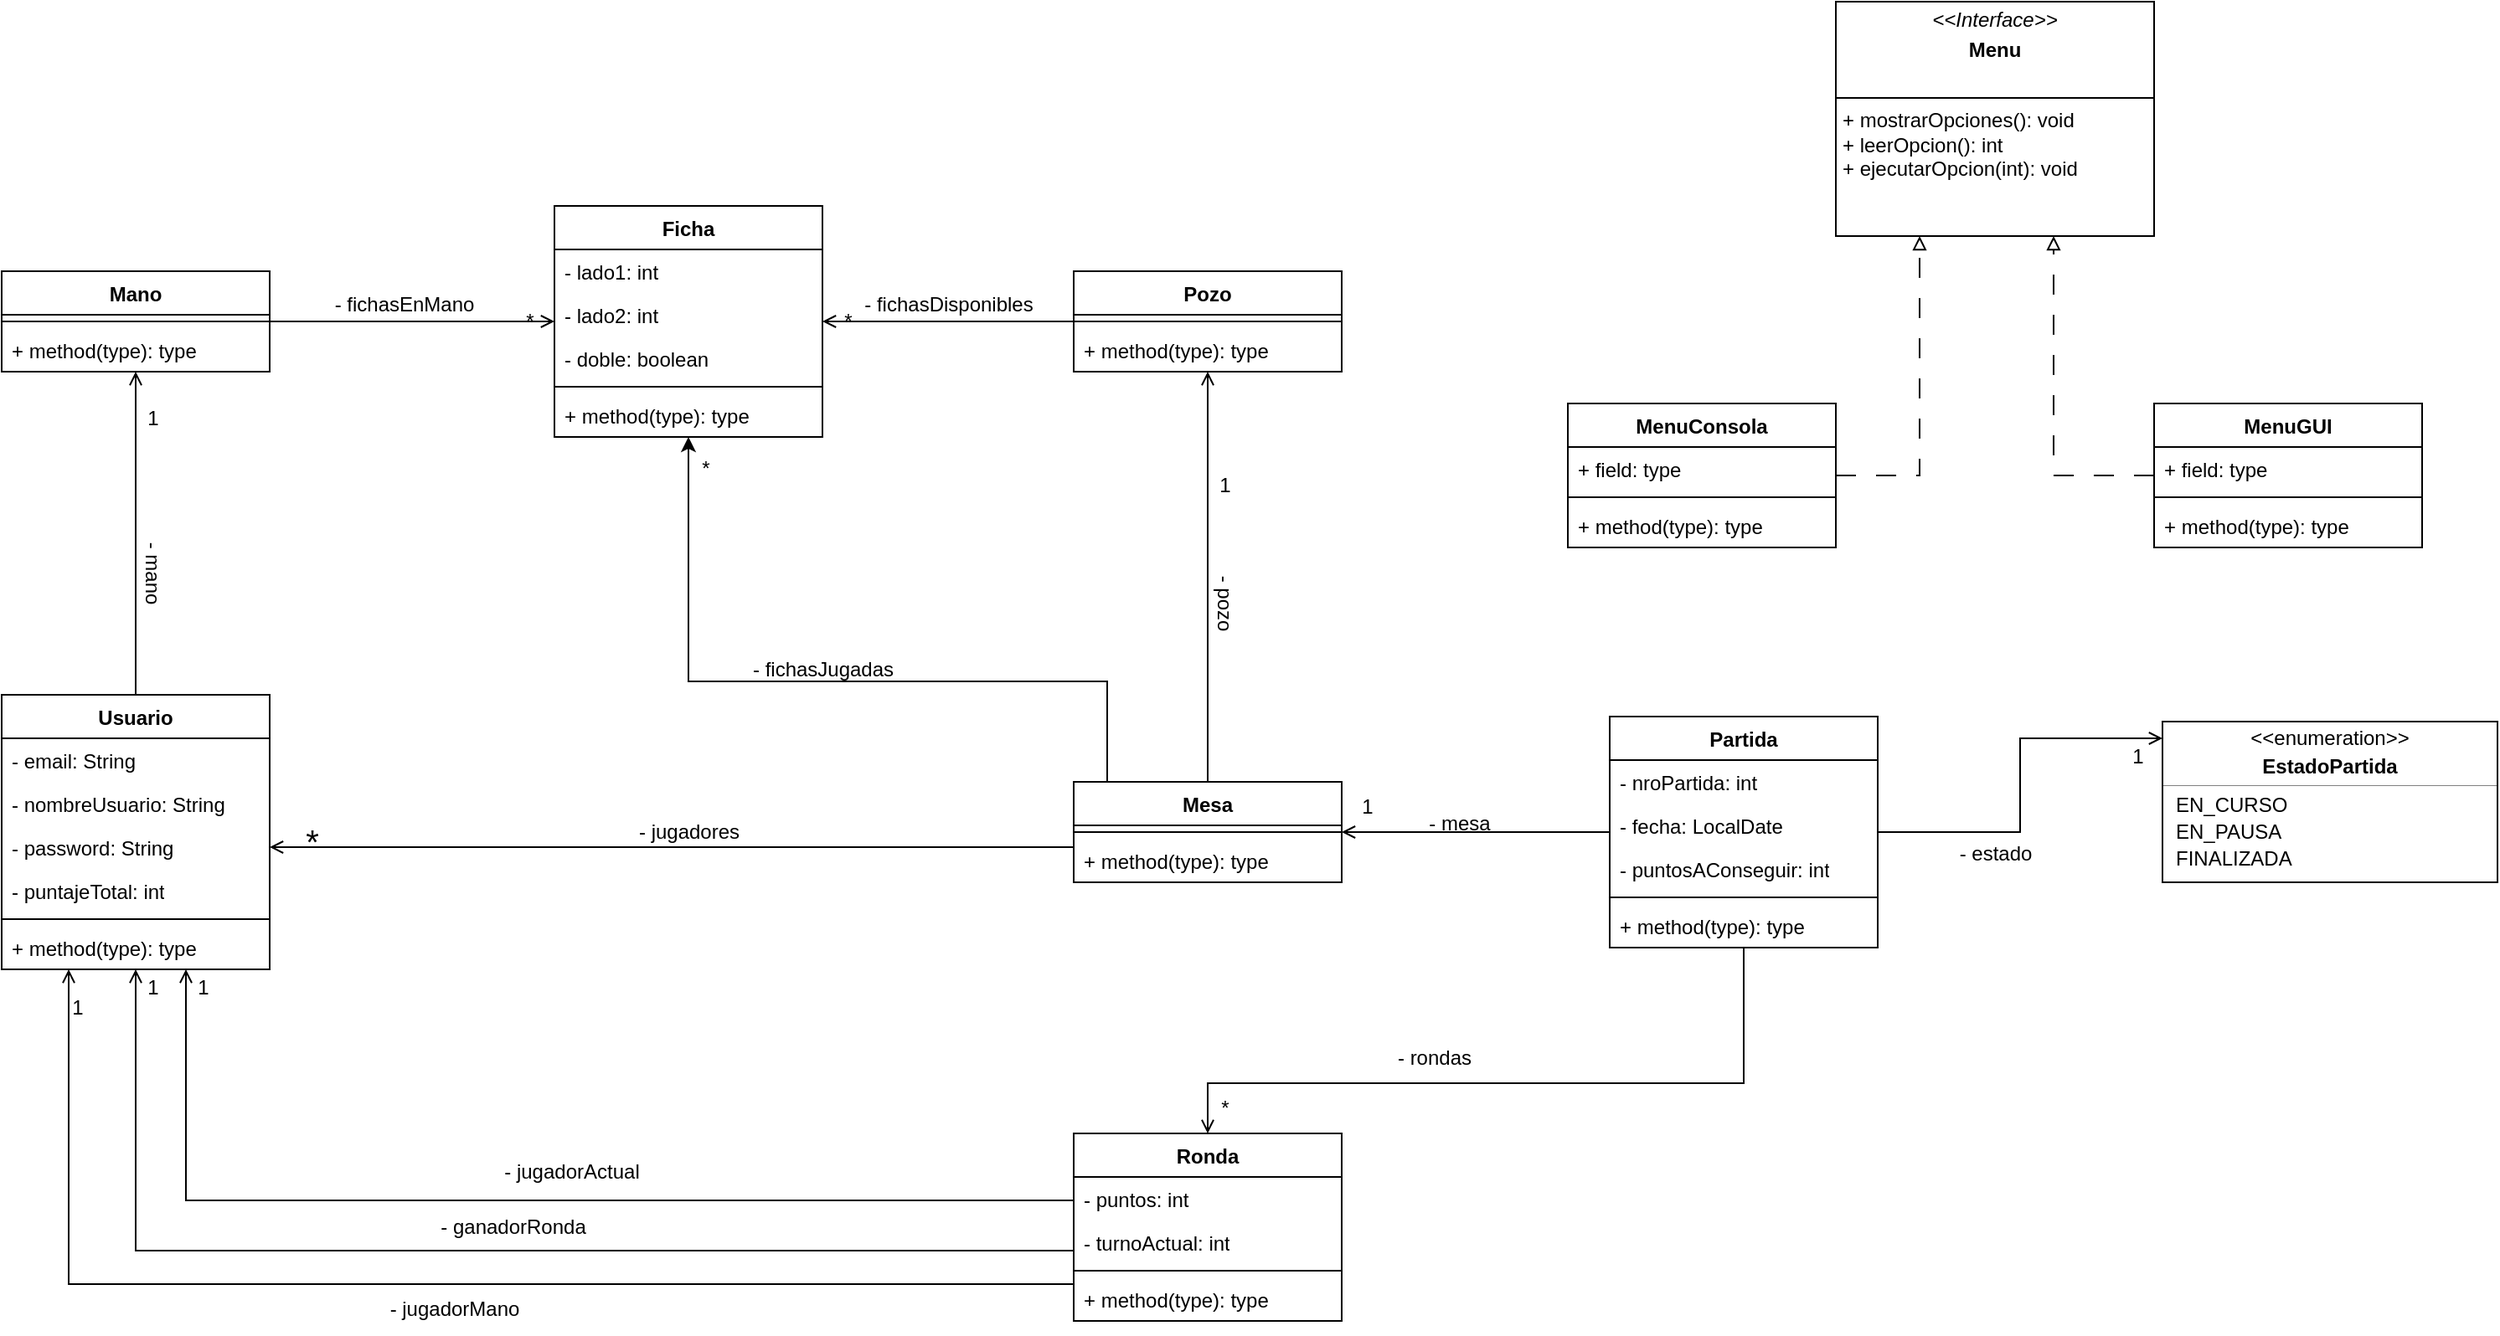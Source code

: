 <mxfile version="26.1.1">
  <diagram name="Página-1" id="Ix4WUKKrvdcGC_T9UIxn">
    <mxGraphModel dx="1753" dy="1872" grid="1" gridSize="10" guides="1" tooltips="1" connect="1" arrows="1" fold="1" page="1" pageScale="1" pageWidth="1169" pageHeight="827" math="0" shadow="0">
      <root>
        <mxCell id="0" />
        <mxCell id="1" parent="0" />
        <mxCell id="uggIbRzkwNaKUa0pgBfb-1" value="Usuario" style="swimlane;fontStyle=1;align=center;verticalAlign=top;childLayout=stackLayout;horizontal=1;startSize=26;horizontalStack=0;resizeParent=1;resizeParentMax=0;resizeLast=0;collapsible=1;marginBottom=0;whiteSpace=wrap;html=1;" parent="1" vertex="1">
          <mxGeometry x="20" y="138" width="160" height="164" as="geometry" />
        </mxCell>
        <mxCell id="uggIbRzkwNaKUa0pgBfb-2" value="- email: String" style="text;strokeColor=none;fillColor=none;align=left;verticalAlign=top;spacingLeft=4;spacingRight=4;overflow=hidden;rotatable=0;points=[[0,0.5],[1,0.5]];portConstraint=eastwest;whiteSpace=wrap;html=1;" parent="uggIbRzkwNaKUa0pgBfb-1" vertex="1">
          <mxGeometry y="26" width="160" height="26" as="geometry" />
        </mxCell>
        <mxCell id="uggIbRzkwNaKUa0pgBfb-6" value="- nombreUsuario: String" style="text;strokeColor=none;fillColor=none;align=left;verticalAlign=top;spacingLeft=4;spacingRight=4;overflow=hidden;rotatable=0;points=[[0,0.5],[1,0.5]];portConstraint=eastwest;whiteSpace=wrap;html=1;" parent="uggIbRzkwNaKUa0pgBfb-1" vertex="1">
          <mxGeometry y="52" width="160" height="26" as="geometry" />
        </mxCell>
        <mxCell id="uggIbRzkwNaKUa0pgBfb-5" value="- password: String" style="text;strokeColor=none;fillColor=none;align=left;verticalAlign=top;spacingLeft=4;spacingRight=4;overflow=hidden;rotatable=0;points=[[0,0.5],[1,0.5]];portConstraint=eastwest;whiteSpace=wrap;html=1;" parent="uggIbRzkwNaKUa0pgBfb-1" vertex="1">
          <mxGeometry y="78" width="160" height="26" as="geometry" />
        </mxCell>
        <mxCell id="uggIbRzkwNaKUa0pgBfb-109" value="- puntajeTotal: int" style="text;strokeColor=none;fillColor=none;align=left;verticalAlign=top;spacingLeft=4;spacingRight=4;overflow=hidden;rotatable=0;points=[[0,0.5],[1,0.5]];portConstraint=eastwest;whiteSpace=wrap;html=1;" parent="uggIbRzkwNaKUa0pgBfb-1" vertex="1">
          <mxGeometry y="104" width="160" height="26" as="geometry" />
        </mxCell>
        <mxCell id="uggIbRzkwNaKUa0pgBfb-3" value="" style="line;strokeWidth=1;fillColor=none;align=left;verticalAlign=middle;spacingTop=-1;spacingLeft=3;spacingRight=3;rotatable=0;labelPosition=right;points=[];portConstraint=eastwest;strokeColor=inherit;" parent="uggIbRzkwNaKUa0pgBfb-1" vertex="1">
          <mxGeometry y="130" width="160" height="8" as="geometry" />
        </mxCell>
        <mxCell id="uggIbRzkwNaKUa0pgBfb-4" value="+ method(type): type" style="text;strokeColor=none;fillColor=none;align=left;verticalAlign=top;spacingLeft=4;spacingRight=4;overflow=hidden;rotatable=0;points=[[0,0.5],[1,0.5]];portConstraint=eastwest;whiteSpace=wrap;html=1;" parent="uggIbRzkwNaKUa0pgBfb-1" vertex="1">
          <mxGeometry y="138" width="160" height="26" as="geometry" />
        </mxCell>
        <mxCell id="uggIbRzkwNaKUa0pgBfb-64" style="edgeStyle=orthogonalEdgeStyle;rounded=0;orthogonalLoop=1;jettySize=auto;html=1;endArrow=open;endFill=0;" parent="1" source="uggIbRzkwNaKUa0pgBfb-76" target="uggIbRzkwNaKUa0pgBfb-17" edge="1">
          <mxGeometry relative="1" as="geometry">
            <mxPoint x="740" y="298" as="sourcePoint" />
            <Array as="points">
              <mxPoint x="1060" y="370" />
              <mxPoint x="740" y="370" />
            </Array>
          </mxGeometry>
        </mxCell>
        <mxCell id="uggIbRzkwNaKUa0pgBfb-12" value="Ficha" style="swimlane;fontStyle=1;align=center;verticalAlign=top;childLayout=stackLayout;horizontal=1;startSize=26;horizontalStack=0;resizeParent=1;resizeParentMax=0;resizeLast=0;collapsible=1;marginBottom=0;whiteSpace=wrap;html=1;" parent="1" vertex="1">
          <mxGeometry x="350" y="-154" width="160" height="138" as="geometry" />
        </mxCell>
        <mxCell id="uggIbRzkwNaKUa0pgBfb-13" value="- lado1: int" style="text;strokeColor=none;fillColor=none;align=left;verticalAlign=top;spacingLeft=4;spacingRight=4;overflow=hidden;rotatable=0;points=[[0,0.5],[1,0.5]];portConstraint=eastwest;whiteSpace=wrap;html=1;" parent="uggIbRzkwNaKUa0pgBfb-12" vertex="1">
          <mxGeometry y="26" width="160" height="26" as="geometry" />
        </mxCell>
        <mxCell id="uggIbRzkwNaKUa0pgBfb-36" value="- lado2: int" style="text;strokeColor=none;fillColor=none;align=left;verticalAlign=top;spacingLeft=4;spacingRight=4;overflow=hidden;rotatable=0;points=[[0,0.5],[1,0.5]];portConstraint=eastwest;whiteSpace=wrap;html=1;" parent="uggIbRzkwNaKUa0pgBfb-12" vertex="1">
          <mxGeometry y="52" width="160" height="26" as="geometry" />
        </mxCell>
        <mxCell id="uggIbRzkwNaKUa0pgBfb-37" value="- doble: boolean" style="text;strokeColor=none;fillColor=none;align=left;verticalAlign=top;spacingLeft=4;spacingRight=4;overflow=hidden;rotatable=0;points=[[0,0.5],[1,0.5]];portConstraint=eastwest;whiteSpace=wrap;html=1;" parent="uggIbRzkwNaKUa0pgBfb-12" vertex="1">
          <mxGeometry y="78" width="160" height="26" as="geometry" />
        </mxCell>
        <mxCell id="uggIbRzkwNaKUa0pgBfb-14" value="" style="line;strokeWidth=1;fillColor=none;align=left;verticalAlign=middle;spacingTop=-1;spacingLeft=3;spacingRight=3;rotatable=0;labelPosition=right;points=[];portConstraint=eastwest;strokeColor=inherit;" parent="uggIbRzkwNaKUa0pgBfb-12" vertex="1">
          <mxGeometry y="104" width="160" height="8" as="geometry" />
        </mxCell>
        <mxCell id="uggIbRzkwNaKUa0pgBfb-15" value="+ method(type): type" style="text;strokeColor=none;fillColor=none;align=left;verticalAlign=top;spacingLeft=4;spacingRight=4;overflow=hidden;rotatable=0;points=[[0,0.5],[1,0.5]];portConstraint=eastwest;whiteSpace=wrap;html=1;" parent="uggIbRzkwNaKUa0pgBfb-12" vertex="1">
          <mxGeometry y="112" width="160" height="26" as="geometry" />
        </mxCell>
        <mxCell id="uggIbRzkwNaKUa0pgBfb-69" style="edgeStyle=orthogonalEdgeStyle;rounded=0;orthogonalLoop=1;jettySize=auto;html=1;endArrow=open;endFill=0;" parent="1" source="uggIbRzkwNaKUa0pgBfb-17" target="uggIbRzkwNaKUa0pgBfb-1" edge="1">
          <mxGeometry relative="1" as="geometry">
            <Array as="points">
              <mxPoint x="100" y="470" />
            </Array>
          </mxGeometry>
        </mxCell>
        <mxCell id="uggIbRzkwNaKUa0pgBfb-93" style="edgeStyle=orthogonalEdgeStyle;rounded=0;orthogonalLoop=1;jettySize=auto;html=1;endArrow=open;endFill=0;" parent="1" source="uggIbRzkwNaKUa0pgBfb-17" target="uggIbRzkwNaKUa0pgBfb-1" edge="1">
          <mxGeometry relative="1" as="geometry">
            <Array as="points">
              <mxPoint x="130" y="440" />
            </Array>
          </mxGeometry>
        </mxCell>
        <mxCell id="uggIbRzkwNaKUa0pgBfb-17" value="Ronda" style="swimlane;fontStyle=1;align=center;verticalAlign=top;childLayout=stackLayout;horizontal=1;startSize=26;horizontalStack=0;resizeParent=1;resizeParentMax=0;resizeLast=0;collapsible=1;marginBottom=0;whiteSpace=wrap;html=1;" parent="1" vertex="1">
          <mxGeometry x="660" y="400" width="160" height="112" as="geometry" />
        </mxCell>
        <mxCell id="uggIbRzkwNaKUa0pgBfb-68" value="- puntos: int" style="text;strokeColor=none;fillColor=none;align=left;verticalAlign=top;spacingLeft=4;spacingRight=4;overflow=hidden;rotatable=0;points=[[0,0.5],[1,0.5]];portConstraint=eastwest;whiteSpace=wrap;html=1;" parent="uggIbRzkwNaKUa0pgBfb-17" vertex="1">
          <mxGeometry y="26" width="160" height="26" as="geometry" />
        </mxCell>
        <mxCell id="uggIbRzkwNaKUa0pgBfb-96" value="- turnoActual: int" style="text;strokeColor=none;fillColor=none;align=left;verticalAlign=top;spacingLeft=4;spacingRight=4;overflow=hidden;rotatable=0;points=[[0,0.5],[1,0.5]];portConstraint=eastwest;whiteSpace=wrap;html=1;" parent="uggIbRzkwNaKUa0pgBfb-17" vertex="1">
          <mxGeometry y="52" width="160" height="26" as="geometry" />
        </mxCell>
        <mxCell id="uggIbRzkwNaKUa0pgBfb-19" value="" style="line;strokeWidth=1;fillColor=none;align=left;verticalAlign=middle;spacingTop=-1;spacingLeft=3;spacingRight=3;rotatable=0;labelPosition=right;points=[];portConstraint=eastwest;strokeColor=inherit;" parent="uggIbRzkwNaKUa0pgBfb-17" vertex="1">
          <mxGeometry y="78" width="160" height="8" as="geometry" />
        </mxCell>
        <mxCell id="uggIbRzkwNaKUa0pgBfb-20" value="+ method(type): type" style="text;strokeColor=none;fillColor=none;align=left;verticalAlign=top;spacingLeft=4;spacingRight=4;overflow=hidden;rotatable=0;points=[[0,0.5],[1,0.5]];portConstraint=eastwest;whiteSpace=wrap;html=1;" parent="uggIbRzkwNaKUa0pgBfb-17" vertex="1">
          <mxGeometry y="86" width="160" height="26" as="geometry" />
        </mxCell>
        <mxCell id="uggIbRzkwNaKUa0pgBfb-57" style="edgeStyle=orthogonalEdgeStyle;rounded=0;orthogonalLoop=1;jettySize=auto;html=1;endArrow=open;endFill=0;" parent="1" source="uggIbRzkwNaKUa0pgBfb-22" target="uggIbRzkwNaKUa0pgBfb-12" edge="1">
          <mxGeometry relative="1" as="geometry" />
        </mxCell>
        <mxCell id="uggIbRzkwNaKUa0pgBfb-22" value="Pozo" style="swimlane;fontStyle=1;align=center;verticalAlign=top;childLayout=stackLayout;horizontal=1;startSize=26;horizontalStack=0;resizeParent=1;resizeParentMax=0;resizeLast=0;collapsible=1;marginBottom=0;whiteSpace=wrap;html=1;" parent="1" vertex="1">
          <mxGeometry x="660" y="-115" width="160" height="60" as="geometry" />
        </mxCell>
        <mxCell id="uggIbRzkwNaKUa0pgBfb-24" value="" style="line;strokeWidth=1;fillColor=none;align=left;verticalAlign=middle;spacingTop=-1;spacingLeft=3;spacingRight=3;rotatable=0;labelPosition=right;points=[];portConstraint=eastwest;strokeColor=inherit;" parent="uggIbRzkwNaKUa0pgBfb-22" vertex="1">
          <mxGeometry y="26" width="160" height="8" as="geometry" />
        </mxCell>
        <mxCell id="uggIbRzkwNaKUa0pgBfb-25" value="+ method(type): type" style="text;strokeColor=none;fillColor=none;align=left;verticalAlign=top;spacingLeft=4;spacingRight=4;overflow=hidden;rotatable=0;points=[[0,0.5],[1,0.5]];portConstraint=eastwest;whiteSpace=wrap;html=1;" parent="uggIbRzkwNaKUa0pgBfb-22" vertex="1">
          <mxGeometry y="34" width="160" height="26" as="geometry" />
        </mxCell>
        <mxCell id="uggIbRzkwNaKUa0pgBfb-26" value="Mano" style="swimlane;fontStyle=1;align=center;verticalAlign=top;childLayout=stackLayout;horizontal=1;startSize=26;horizontalStack=0;resizeParent=1;resizeParentMax=0;resizeLast=0;collapsible=1;marginBottom=0;whiteSpace=wrap;html=1;" parent="1" vertex="1">
          <mxGeometry x="20" y="-115" width="160" height="60" as="geometry" />
        </mxCell>
        <mxCell id="uggIbRzkwNaKUa0pgBfb-28" value="" style="line;strokeWidth=1;fillColor=none;align=left;verticalAlign=middle;spacingTop=-1;spacingLeft=3;spacingRight=3;rotatable=0;labelPosition=right;points=[];portConstraint=eastwest;strokeColor=inherit;" parent="uggIbRzkwNaKUa0pgBfb-26" vertex="1">
          <mxGeometry y="26" width="160" height="8" as="geometry" />
        </mxCell>
        <mxCell id="uggIbRzkwNaKUa0pgBfb-29" value="+ method(type): type" style="text;strokeColor=none;fillColor=none;align=left;verticalAlign=top;spacingLeft=4;spacingRight=4;overflow=hidden;rotatable=0;points=[[0,0.5],[1,0.5]];portConstraint=eastwest;whiteSpace=wrap;html=1;" parent="uggIbRzkwNaKUa0pgBfb-26" vertex="1">
          <mxGeometry y="34" width="160" height="26" as="geometry" />
        </mxCell>
        <mxCell id="uggIbRzkwNaKUa0pgBfb-43" style="edgeStyle=orthogonalEdgeStyle;rounded=0;orthogonalLoop=1;jettySize=auto;html=1;endArrow=open;endFill=0;" parent="1" source="uggIbRzkwNaKUa0pgBfb-82" target="uggIbRzkwNaKUa0pgBfb-1" edge="1">
          <mxGeometry relative="1" as="geometry">
            <mxPoint x="660" y="229.0" as="sourcePoint" />
            <mxPoint x="560" y="120" as="targetPoint" />
            <Array as="points">
              <mxPoint x="540" y="229" />
              <mxPoint x="540" y="229" />
            </Array>
          </mxGeometry>
        </mxCell>
        <mxCell id="uggIbRzkwNaKUa0pgBfb-44" value="*" style="text;html=1;align=center;verticalAlign=middle;resizable=0;points=[];autosize=1;strokeColor=none;fillColor=none;fontSize=20;" parent="1" vertex="1">
          <mxGeometry x="190" y="205" width="30" height="40" as="geometry" />
        </mxCell>
        <mxCell id="uggIbRzkwNaKUa0pgBfb-45" value="- jugadores" style="text;html=1;align=center;verticalAlign=middle;resizable=0;points=[];autosize=1;strokeColor=none;fillColor=none;" parent="1" vertex="1">
          <mxGeometry x="390" y="205" width="80" height="30" as="geometry" />
        </mxCell>
        <mxCell id="uggIbRzkwNaKUa0pgBfb-50" style="edgeStyle=orthogonalEdgeStyle;rounded=0;orthogonalLoop=1;jettySize=auto;html=1;endArrow=open;endFill=0;" parent="1" source="uggIbRzkwNaKUa0pgBfb-1" target="uggIbRzkwNaKUa0pgBfb-26" edge="1">
          <mxGeometry relative="1" as="geometry">
            <mxPoint x="510" y="239" as="sourcePoint" />
            <mxPoint x="190" y="239" as="targetPoint" />
            <Array as="points" />
          </mxGeometry>
        </mxCell>
        <mxCell id="uggIbRzkwNaKUa0pgBfb-51" value="1" style="text;html=1;align=center;verticalAlign=middle;resizable=0;points=[];autosize=1;strokeColor=none;fillColor=none;" parent="1" vertex="1">
          <mxGeometry x="95" y="-42" width="30" height="30" as="geometry" />
        </mxCell>
        <mxCell id="uggIbRzkwNaKUa0pgBfb-52" value="- mano" style="text;html=1;align=center;verticalAlign=middle;resizable=0;points=[];autosize=1;strokeColor=none;fillColor=none;rotation=90;" parent="1" vertex="1">
          <mxGeometry x="80" y="50" width="60" height="30" as="geometry" />
        </mxCell>
        <mxCell id="uggIbRzkwNaKUa0pgBfb-53" style="edgeStyle=orthogonalEdgeStyle;rounded=0;orthogonalLoop=1;jettySize=auto;html=1;endArrow=open;endFill=0;" parent="1" source="uggIbRzkwNaKUa0pgBfb-82" target="uggIbRzkwNaKUa0pgBfb-22" edge="1">
          <mxGeometry relative="1" as="geometry">
            <mxPoint x="740" y="160" as="sourcePoint" />
            <mxPoint x="360" y="249" as="targetPoint" />
            <Array as="points" />
          </mxGeometry>
        </mxCell>
        <mxCell id="uggIbRzkwNaKUa0pgBfb-54" value="1" style="text;html=1;align=center;verticalAlign=middle;resizable=0;points=[];autosize=1;strokeColor=none;fillColor=none;" parent="1" vertex="1">
          <mxGeometry x="735" y="-2" width="30" height="30" as="geometry" />
        </mxCell>
        <mxCell id="uggIbRzkwNaKUa0pgBfb-55" value="- pozo" style="text;html=1;align=center;verticalAlign=middle;resizable=0;points=[];autosize=1;strokeColor=none;fillColor=none;rotation=90;" parent="1" vertex="1">
          <mxGeometry x="720" y="68" width="60" height="30" as="geometry" />
        </mxCell>
        <mxCell id="uggIbRzkwNaKUa0pgBfb-58" value="*" style="text;html=1;align=center;verticalAlign=middle;resizable=0;points=[];autosize=1;strokeColor=none;fillColor=none;" parent="1" vertex="1">
          <mxGeometry x="510" y="-100" width="30" height="30" as="geometry" />
        </mxCell>
        <mxCell id="uggIbRzkwNaKUa0pgBfb-59" value="- fichasDisponibles" style="text;html=1;align=center;verticalAlign=middle;resizable=0;points=[];autosize=1;strokeColor=none;fillColor=none;" parent="1" vertex="1">
          <mxGeometry x="525" y="-110" width="120" height="30" as="geometry" />
        </mxCell>
        <mxCell id="uggIbRzkwNaKUa0pgBfb-60" style="edgeStyle=orthogonalEdgeStyle;rounded=0;orthogonalLoop=1;jettySize=auto;html=1;endArrow=open;endFill=0;" parent="1" source="uggIbRzkwNaKUa0pgBfb-26" target="uggIbRzkwNaKUa0pgBfb-12" edge="1">
          <mxGeometry relative="1" as="geometry">
            <mxPoint x="610" y="-75" as="sourcePoint" />
            <mxPoint x="520" y="-75" as="targetPoint" />
          </mxGeometry>
        </mxCell>
        <mxCell id="uggIbRzkwNaKUa0pgBfb-61" value="*" style="text;html=1;align=center;verticalAlign=middle;resizable=0;points=[];autosize=1;strokeColor=none;fillColor=none;" parent="1" vertex="1">
          <mxGeometry x="320" y="-100" width="30" height="30" as="geometry" />
        </mxCell>
        <mxCell id="uggIbRzkwNaKUa0pgBfb-62" value="- fichasEnMano" style="text;html=1;align=center;verticalAlign=middle;resizable=0;points=[];autosize=1;strokeColor=none;fillColor=none;" parent="1" vertex="1">
          <mxGeometry x="205" y="-110" width="110" height="30" as="geometry" />
        </mxCell>
        <mxCell id="uggIbRzkwNaKUa0pgBfb-65" value="*" style="text;html=1;align=center;verticalAlign=middle;resizable=0;points=[];autosize=1;strokeColor=none;fillColor=none;" parent="1" vertex="1">
          <mxGeometry x="735" y="370" width="30" height="30" as="geometry" />
        </mxCell>
        <mxCell id="uggIbRzkwNaKUa0pgBfb-66" value="- rondas" style="text;html=1;align=center;verticalAlign=middle;resizable=0;points=[];autosize=1;strokeColor=none;fillColor=none;rotation=0;" parent="1" vertex="1">
          <mxGeometry x="840" y="340" width="70" height="30" as="geometry" />
        </mxCell>
        <mxCell id="uggIbRzkwNaKUa0pgBfb-70" value="1" style="text;html=1;align=center;verticalAlign=middle;resizable=0;points=[];autosize=1;strokeColor=none;fillColor=none;" parent="1" vertex="1">
          <mxGeometry x="95" y="298" width="30" height="30" as="geometry" />
        </mxCell>
        <mxCell id="uggIbRzkwNaKUa0pgBfb-71" value="- ganadorRonda" style="text;html=1;align=center;verticalAlign=middle;resizable=0;points=[];autosize=1;strokeColor=none;fillColor=none;" parent="1" vertex="1">
          <mxGeometry x="270" y="441" width="110" height="30" as="geometry" />
        </mxCell>
        <mxCell id="uggIbRzkwNaKUa0pgBfb-73" style="edgeStyle=orthogonalEdgeStyle;rounded=0;orthogonalLoop=1;jettySize=auto;html=1;endArrow=open;endFill=0;" parent="1" source="uggIbRzkwNaKUa0pgBfb-17" target="uggIbRzkwNaKUa0pgBfb-1" edge="1">
          <mxGeometry relative="1" as="geometry">
            <Array as="points">
              <mxPoint x="60" y="490" />
            </Array>
          </mxGeometry>
        </mxCell>
        <mxCell id="uggIbRzkwNaKUa0pgBfb-74" value="1" style="text;html=1;align=center;verticalAlign=middle;resizable=0;points=[];autosize=1;strokeColor=none;fillColor=none;" parent="1" vertex="1">
          <mxGeometry x="50" y="310" width="30" height="30" as="geometry" />
        </mxCell>
        <mxCell id="uggIbRzkwNaKUa0pgBfb-75" value="- jugadorMano" style="text;html=1;align=center;verticalAlign=middle;resizable=0;points=[];autosize=1;strokeColor=none;fillColor=none;" parent="1" vertex="1">
          <mxGeometry x="240" y="490" width="100" height="30" as="geometry" />
        </mxCell>
        <mxCell id="uggIbRzkwNaKUa0pgBfb-86" style="edgeStyle=orthogonalEdgeStyle;rounded=0;orthogonalLoop=1;jettySize=auto;html=1;endArrow=open;endFill=0;" parent="1" source="uggIbRzkwNaKUa0pgBfb-76" target="uggIbRzkwNaKUa0pgBfb-82" edge="1">
          <mxGeometry relative="1" as="geometry" />
        </mxCell>
        <mxCell id="uggIbRzkwNaKUa0pgBfb-106" style="edgeStyle=orthogonalEdgeStyle;rounded=0;orthogonalLoop=1;jettySize=auto;html=1;endArrow=open;endFill=0;" parent="1" source="uggIbRzkwNaKUa0pgBfb-76" target="uggIbRzkwNaKUa0pgBfb-99" edge="1">
          <mxGeometry relative="1" as="geometry" />
        </mxCell>
        <mxCell id="uggIbRzkwNaKUa0pgBfb-76" value="Partida" style="swimlane;fontStyle=1;align=center;verticalAlign=top;childLayout=stackLayout;horizontal=1;startSize=26;horizontalStack=0;resizeParent=1;resizeParentMax=0;resizeLast=0;collapsible=1;marginBottom=0;whiteSpace=wrap;html=1;" parent="1" vertex="1">
          <mxGeometry x="980" y="151" width="160" height="138" as="geometry" />
        </mxCell>
        <mxCell id="uggIbRzkwNaKUa0pgBfb-77" value="- nroPartida: int" style="text;strokeColor=none;fillColor=none;align=left;verticalAlign=top;spacingLeft=4;spacingRight=4;overflow=hidden;rotatable=0;points=[[0,0.5],[1,0.5]];portConstraint=eastwest;whiteSpace=wrap;html=1;" parent="uggIbRzkwNaKUa0pgBfb-76" vertex="1">
          <mxGeometry y="26" width="160" height="26" as="geometry" />
        </mxCell>
        <mxCell id="uggIbRzkwNaKUa0pgBfb-78" value="- fecha: LocalDate" style="text;strokeColor=none;fillColor=none;align=left;verticalAlign=top;spacingLeft=4;spacingRight=4;overflow=hidden;rotatable=0;points=[[0,0.5],[1,0.5]];portConstraint=eastwest;whiteSpace=wrap;html=1;" parent="uggIbRzkwNaKUa0pgBfb-76" vertex="1">
          <mxGeometry y="52" width="160" height="26" as="geometry" />
        </mxCell>
        <mxCell id="uggIbRzkwNaKUa0pgBfb-79" value="- puntosAConseguir: int" style="text;strokeColor=none;fillColor=none;align=left;verticalAlign=top;spacingLeft=4;spacingRight=4;overflow=hidden;rotatable=0;points=[[0,0.5],[1,0.5]];portConstraint=eastwest;whiteSpace=wrap;html=1;" parent="uggIbRzkwNaKUa0pgBfb-76" vertex="1">
          <mxGeometry y="78" width="160" height="26" as="geometry" />
        </mxCell>
        <mxCell id="uggIbRzkwNaKUa0pgBfb-80" value="" style="line;strokeWidth=1;fillColor=none;align=left;verticalAlign=middle;spacingTop=-1;spacingLeft=3;spacingRight=3;rotatable=0;labelPosition=right;points=[];portConstraint=eastwest;strokeColor=inherit;" parent="uggIbRzkwNaKUa0pgBfb-76" vertex="1">
          <mxGeometry y="104" width="160" height="8" as="geometry" />
        </mxCell>
        <mxCell id="uggIbRzkwNaKUa0pgBfb-81" value="+ method(type): type" style="text;strokeColor=none;fillColor=none;align=left;verticalAlign=top;spacingLeft=4;spacingRight=4;overflow=hidden;rotatable=0;points=[[0,0.5],[1,0.5]];portConstraint=eastwest;whiteSpace=wrap;html=1;" parent="uggIbRzkwNaKUa0pgBfb-76" vertex="1">
          <mxGeometry y="112" width="160" height="26" as="geometry" />
        </mxCell>
        <mxCell id="uggIbRzkwNaKUa0pgBfb-89" style="edgeStyle=orthogonalEdgeStyle;rounded=0;orthogonalLoop=1;jettySize=auto;html=1;" parent="1" source="uggIbRzkwNaKUa0pgBfb-82" target="uggIbRzkwNaKUa0pgBfb-12" edge="1">
          <mxGeometry relative="1" as="geometry">
            <Array as="points">
              <mxPoint x="680" y="130" />
              <mxPoint x="430" y="130" />
            </Array>
          </mxGeometry>
        </mxCell>
        <mxCell id="uggIbRzkwNaKUa0pgBfb-82" value="Mesa" style="swimlane;fontStyle=1;align=center;verticalAlign=top;childLayout=stackLayout;horizontal=1;startSize=26;horizontalStack=0;resizeParent=1;resizeParentMax=0;resizeLast=0;collapsible=1;marginBottom=0;whiteSpace=wrap;html=1;" parent="1" vertex="1">
          <mxGeometry x="660" y="190" width="160" height="60" as="geometry" />
        </mxCell>
        <mxCell id="uggIbRzkwNaKUa0pgBfb-84" value="" style="line;strokeWidth=1;fillColor=none;align=left;verticalAlign=middle;spacingTop=-1;spacingLeft=3;spacingRight=3;rotatable=0;labelPosition=right;points=[];portConstraint=eastwest;strokeColor=inherit;" parent="uggIbRzkwNaKUa0pgBfb-82" vertex="1">
          <mxGeometry y="26" width="160" height="8" as="geometry" />
        </mxCell>
        <mxCell id="uggIbRzkwNaKUa0pgBfb-85" value="+ method(type): type" style="text;strokeColor=none;fillColor=none;align=left;verticalAlign=top;spacingLeft=4;spacingRight=4;overflow=hidden;rotatable=0;points=[[0,0.5],[1,0.5]];portConstraint=eastwest;whiteSpace=wrap;html=1;" parent="uggIbRzkwNaKUa0pgBfb-82" vertex="1">
          <mxGeometry y="34" width="160" height="26" as="geometry" />
        </mxCell>
        <mxCell id="uggIbRzkwNaKUa0pgBfb-87" value="1" style="text;html=1;align=center;verticalAlign=middle;resizable=0;points=[];autosize=1;strokeColor=none;fillColor=none;" parent="1" vertex="1">
          <mxGeometry x="820" y="190" width="30" height="30" as="geometry" />
        </mxCell>
        <mxCell id="uggIbRzkwNaKUa0pgBfb-88" value="- mesa" style="text;html=1;align=center;verticalAlign=middle;resizable=0;points=[];autosize=1;strokeColor=none;fillColor=none;" parent="1" vertex="1">
          <mxGeometry x="860" y="200" width="60" height="30" as="geometry" />
        </mxCell>
        <mxCell id="uggIbRzkwNaKUa0pgBfb-90" value="*" style="text;html=1;align=center;verticalAlign=middle;resizable=0;points=[];autosize=1;strokeColor=none;fillColor=none;" parent="1" vertex="1">
          <mxGeometry x="425" y="-12" width="30" height="30" as="geometry" />
        </mxCell>
        <mxCell id="uggIbRzkwNaKUa0pgBfb-91" value="- fichasJugadas" style="text;html=1;align=center;verticalAlign=middle;resizable=0;points=[];autosize=1;strokeColor=none;fillColor=none;" parent="1" vertex="1">
          <mxGeometry x="455" y="108" width="110" height="30" as="geometry" />
        </mxCell>
        <mxCell id="uggIbRzkwNaKUa0pgBfb-94" value="1" style="text;html=1;align=center;verticalAlign=middle;resizable=0;points=[];autosize=1;strokeColor=none;fillColor=none;" parent="1" vertex="1">
          <mxGeometry x="125" y="298" width="30" height="30" as="geometry" />
        </mxCell>
        <mxCell id="uggIbRzkwNaKUa0pgBfb-95" value="- jugadorActual" style="text;html=1;align=center;verticalAlign=middle;resizable=0;points=[];autosize=1;strokeColor=none;fillColor=none;" parent="1" vertex="1">
          <mxGeometry x="310" y="408" width="100" height="30" as="geometry" />
        </mxCell>
        <mxCell id="uggIbRzkwNaKUa0pgBfb-98" value="" style="fontStyle=1;align=center;verticalAlign=middle;childLayout=stackLayout;horizontal=1;horizontalStack=0;resizeParent=1;resizeParentMax=0;resizeLast=0;marginBottom=0;" parent="1" vertex="1">
          <mxGeometry x="1310" y="154" width="200" height="96" as="geometry" />
        </mxCell>
        <mxCell id="uggIbRzkwNaKUa0pgBfb-99" value="&amp;lt;&amp;lt;enumeration&amp;gt;&amp;gt;" style="html=1;align=center;spacing=0;verticalAlign=middle;strokeColor=none;fillColor=none;whiteSpace=wrap;" parent="uggIbRzkwNaKUa0pgBfb-98" vertex="1">
          <mxGeometry width="200" height="20" as="geometry" />
        </mxCell>
        <mxCell id="uggIbRzkwNaKUa0pgBfb-100" value="EstadoPartida" style="html=1;align=center;spacing=0;verticalAlign=middle;strokeColor=none;fillColor=none;whiteSpace=wrap;fontStyle=1;" parent="uggIbRzkwNaKUa0pgBfb-98" vertex="1">
          <mxGeometry y="20" width="200" height="14" as="geometry" />
        </mxCell>
        <mxCell id="uggIbRzkwNaKUa0pgBfb-101" value="" style="line;strokeWidth=0.25;fillColor=none;align=left;verticalAlign=middle;spacingTop=-1;spacingLeft=3;spacingRight=3;rotatable=0;labelPosition=right;points=[];portConstraint=eastwest;" parent="uggIbRzkwNaKUa0pgBfb-98" vertex="1">
          <mxGeometry y="34" width="200" height="8" as="geometry" />
        </mxCell>
        <mxCell id="uggIbRzkwNaKUa0pgBfb-102" value="EN_CURSO" style="html=1;align=left;spacing=0;spacingLeft=8;verticalAlign=middle;strokeColor=none;fillColor=none;whiteSpace=wrap;" parent="uggIbRzkwNaKUa0pgBfb-98" vertex="1">
          <mxGeometry y="42" width="200" height="16" as="geometry" />
        </mxCell>
        <mxCell id="uggIbRzkwNaKUa0pgBfb-105" value="EN_PAUSA" style="html=1;align=left;spacing=0;spacingLeft=8;verticalAlign=middle;strokeColor=none;fillColor=none;whiteSpace=wrap;" parent="uggIbRzkwNaKUa0pgBfb-98" vertex="1">
          <mxGeometry y="58" width="200" height="16" as="geometry" />
        </mxCell>
        <mxCell id="uggIbRzkwNaKUa0pgBfb-103" value="FINALIZADA" style="html=1;align=left;spacing=0;spacingLeft=8;verticalAlign=middle;strokeColor=none;fillColor=none;whiteSpace=wrap;" parent="uggIbRzkwNaKUa0pgBfb-98" vertex="1">
          <mxGeometry y="74" width="200" height="16" as="geometry" />
        </mxCell>
        <mxCell id="uggIbRzkwNaKUa0pgBfb-104" value="" style="html=1;align=left;spacing=0;spacingLeft=8;verticalAlign=middle;strokeColor=none;fillColor=none;whiteSpace=wrap;" parent="uggIbRzkwNaKUa0pgBfb-98" vertex="1">
          <mxGeometry y="90" width="200" height="6" as="geometry" />
        </mxCell>
        <mxCell id="uggIbRzkwNaKUa0pgBfb-107" value="1" style="text;html=1;align=center;verticalAlign=middle;resizable=0;points=[];autosize=1;strokeColor=none;fillColor=none;" parent="1" vertex="1">
          <mxGeometry x="1280" y="160" width="30" height="30" as="geometry" />
        </mxCell>
        <mxCell id="uggIbRzkwNaKUa0pgBfb-108" value="- estado" style="text;html=1;align=center;verticalAlign=middle;resizable=0;points=[];autosize=1;strokeColor=none;fillColor=none;" parent="1" vertex="1">
          <mxGeometry x="1175" y="218" width="70" height="30" as="geometry" />
        </mxCell>
        <mxCell id="1VqTN9Ibg_GyXB1k2c_X-11" style="edgeStyle=orthogonalEdgeStyle;rounded=0;orthogonalLoop=1;jettySize=auto;html=1;dashed=1;dashPattern=12 12;endArrow=block;endFill=0;" edge="1" parent="1" source="1VqTN9Ibg_GyXB1k2c_X-3" target="1VqTN9Ibg_GyXB1k2c_X-13">
          <mxGeometry relative="1" as="geometry">
            <mxPoint x="1165.043" y="-136" as="targetPoint" />
            <Array as="points">
              <mxPoint x="1165" y="7" />
            </Array>
          </mxGeometry>
        </mxCell>
        <mxCell id="1VqTN9Ibg_GyXB1k2c_X-3" value="MenuConsola" style="swimlane;fontStyle=1;align=center;verticalAlign=top;childLayout=stackLayout;horizontal=1;startSize=26;horizontalStack=0;resizeParent=1;resizeParentMax=0;resizeLast=0;collapsible=1;marginBottom=0;whiteSpace=wrap;html=1;" vertex="1" parent="1">
          <mxGeometry x="955" y="-36" width="160" height="86" as="geometry" />
        </mxCell>
        <mxCell id="1VqTN9Ibg_GyXB1k2c_X-4" value="+ field: type" style="text;strokeColor=none;fillColor=none;align=left;verticalAlign=top;spacingLeft=4;spacingRight=4;overflow=hidden;rotatable=0;points=[[0,0.5],[1,0.5]];portConstraint=eastwest;whiteSpace=wrap;html=1;" vertex="1" parent="1VqTN9Ibg_GyXB1k2c_X-3">
          <mxGeometry y="26" width="160" height="26" as="geometry" />
        </mxCell>
        <mxCell id="1VqTN9Ibg_GyXB1k2c_X-5" value="" style="line;strokeWidth=1;fillColor=none;align=left;verticalAlign=middle;spacingTop=-1;spacingLeft=3;spacingRight=3;rotatable=0;labelPosition=right;points=[];portConstraint=eastwest;strokeColor=inherit;" vertex="1" parent="1VqTN9Ibg_GyXB1k2c_X-3">
          <mxGeometry y="52" width="160" height="8" as="geometry" />
        </mxCell>
        <mxCell id="1VqTN9Ibg_GyXB1k2c_X-6" value="+ method(type): type" style="text;strokeColor=none;fillColor=none;align=left;verticalAlign=top;spacingLeft=4;spacingRight=4;overflow=hidden;rotatable=0;points=[[0,0.5],[1,0.5]];portConstraint=eastwest;whiteSpace=wrap;html=1;" vertex="1" parent="1VqTN9Ibg_GyXB1k2c_X-3">
          <mxGeometry y="60" width="160" height="26" as="geometry" />
        </mxCell>
        <mxCell id="1VqTN9Ibg_GyXB1k2c_X-12" style="edgeStyle=orthogonalEdgeStyle;rounded=0;orthogonalLoop=1;jettySize=auto;html=1;endArrow=block;endFill=0;dashed=1;dashPattern=12 12;" edge="1" parent="1" source="1VqTN9Ibg_GyXB1k2c_X-7" target="1VqTN9Ibg_GyXB1k2c_X-13">
          <mxGeometry relative="1" as="geometry">
            <mxPoint x="1245.043" y="-136" as="targetPoint" />
            <Array as="points">
              <mxPoint x="1245" y="7" />
            </Array>
          </mxGeometry>
        </mxCell>
        <mxCell id="1VqTN9Ibg_GyXB1k2c_X-7" value="MenuGUI" style="swimlane;fontStyle=1;align=center;verticalAlign=top;childLayout=stackLayout;horizontal=1;startSize=26;horizontalStack=0;resizeParent=1;resizeParentMax=0;resizeLast=0;collapsible=1;marginBottom=0;whiteSpace=wrap;html=1;" vertex="1" parent="1">
          <mxGeometry x="1305" y="-36" width="160" height="86" as="geometry" />
        </mxCell>
        <mxCell id="1VqTN9Ibg_GyXB1k2c_X-8" value="+ field: type" style="text;strokeColor=none;fillColor=none;align=left;verticalAlign=top;spacingLeft=4;spacingRight=4;overflow=hidden;rotatable=0;points=[[0,0.5],[1,0.5]];portConstraint=eastwest;whiteSpace=wrap;html=1;" vertex="1" parent="1VqTN9Ibg_GyXB1k2c_X-7">
          <mxGeometry y="26" width="160" height="26" as="geometry" />
        </mxCell>
        <mxCell id="1VqTN9Ibg_GyXB1k2c_X-9" value="" style="line;strokeWidth=1;fillColor=none;align=left;verticalAlign=middle;spacingTop=-1;spacingLeft=3;spacingRight=3;rotatable=0;labelPosition=right;points=[];portConstraint=eastwest;strokeColor=inherit;" vertex="1" parent="1VqTN9Ibg_GyXB1k2c_X-7">
          <mxGeometry y="52" width="160" height="8" as="geometry" />
        </mxCell>
        <mxCell id="1VqTN9Ibg_GyXB1k2c_X-10" value="+ method(type): type" style="text;strokeColor=none;fillColor=none;align=left;verticalAlign=top;spacingLeft=4;spacingRight=4;overflow=hidden;rotatable=0;points=[[0,0.5],[1,0.5]];portConstraint=eastwest;whiteSpace=wrap;html=1;" vertex="1" parent="1VqTN9Ibg_GyXB1k2c_X-7">
          <mxGeometry y="60" width="160" height="26" as="geometry" />
        </mxCell>
        <mxCell id="1VqTN9Ibg_GyXB1k2c_X-13" value="&lt;p style=&quot;margin:0px;margin-top:4px;text-align:center;&quot;&gt;&lt;i&gt;&amp;lt;&amp;lt;Interface&amp;gt;&amp;gt;&lt;/i&gt;&lt;/p&gt;&lt;p style=&quot;margin:0px;margin-top:4px;text-align:center;&quot;&gt;&lt;b style=&quot;&quot;&gt;Menu&lt;/b&gt;&lt;br&gt;&lt;/p&gt;&lt;p style=&quot;margin:0px;margin-left:4px;&quot;&gt;&lt;br&gt;&lt;/p&gt;&lt;hr size=&quot;1&quot; style=&quot;border-style:solid;&quot;&gt;&lt;p style=&quot;margin:0px;margin-left:4px;&quot;&gt;+ mostrarOpciones(): void&lt;/p&gt;&lt;p style=&quot;margin:0px;margin-left:4px;&quot;&gt;+ leerOpcion(): int&lt;/p&gt;&lt;p style=&quot;margin:0px;margin-left:4px;&quot;&gt;+ ejecutarOpcion(int): void&lt;/p&gt;" style="verticalAlign=top;align=left;overflow=fill;html=1;whiteSpace=wrap;" vertex="1" parent="1">
          <mxGeometry x="1115" y="-276" width="190" height="140" as="geometry" />
        </mxCell>
      </root>
    </mxGraphModel>
  </diagram>
</mxfile>
